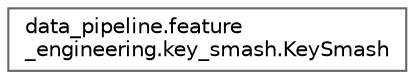 digraph "Graphical Class Hierarchy"
{
 // INTERACTIVE_SVG=YES
 // LATEX_PDF_SIZE
  bgcolor="transparent";
  edge [fontname=Helvetica,fontsize=10,labelfontname=Helvetica,labelfontsize=10];
  node [fontname=Helvetica,fontsize=10,shape=box,height=0.2,width=0.4];
  rankdir="LR";
  Node0 [label="data_pipeline.feature\l_engineering.key_smash.KeySmash",height=0.2,width=0.4,color="grey40", fillcolor="white", style="filled",URL="$classdata__pipeline_1_1feature__engineering_1_1key__smash_1_1_key_smash.html",tooltip=" "];
}
